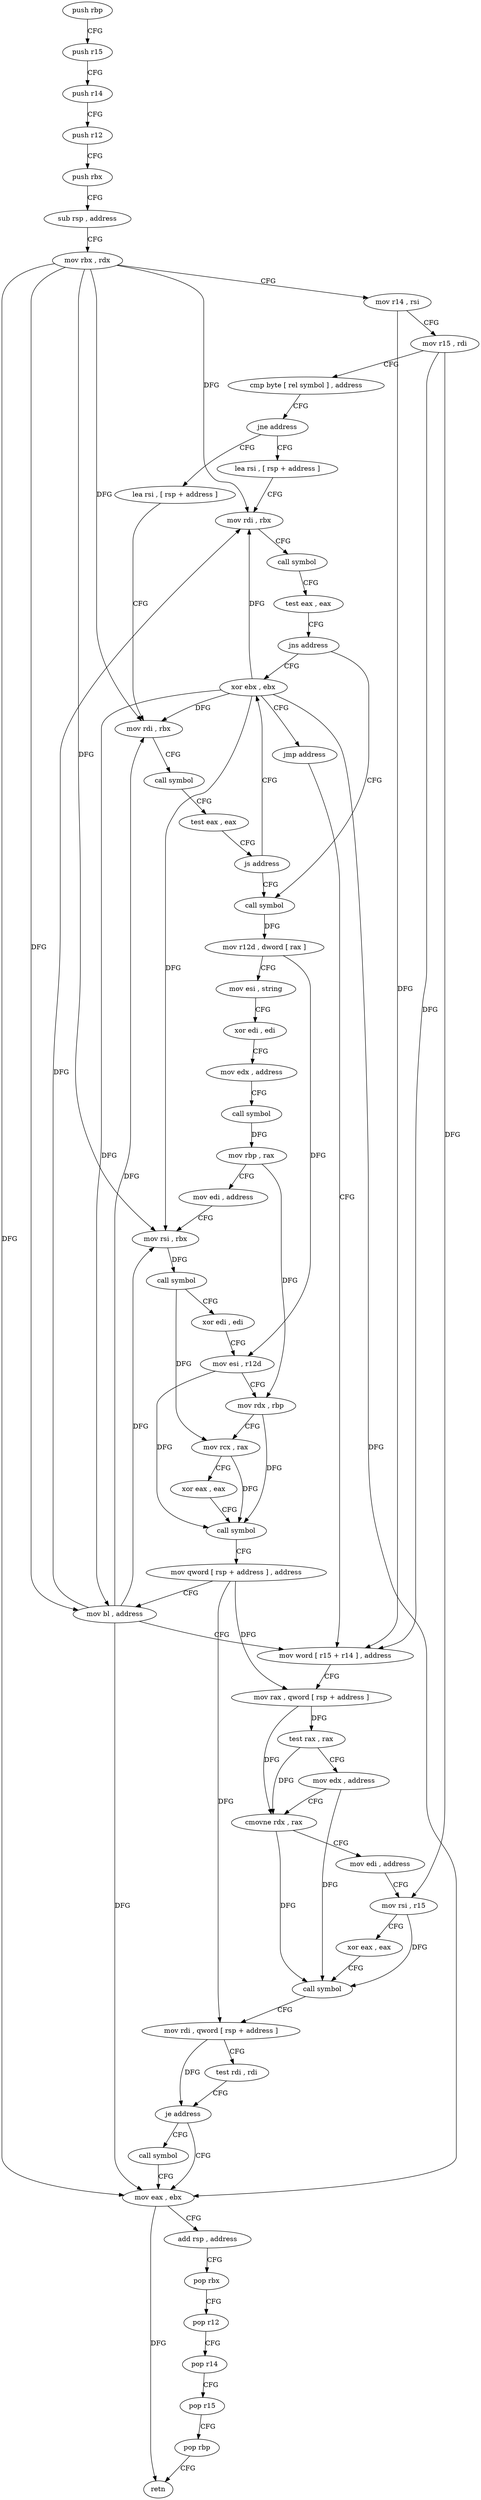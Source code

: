digraph "func" {
"4209600" [label = "push rbp" ]
"4209601" [label = "push r15" ]
"4209603" [label = "push r14" ]
"4209605" [label = "push r12" ]
"4209607" [label = "push rbx" ]
"4209608" [label = "sub rsp , address" ]
"4209612" [label = "mov rbx , rdx" ]
"4209615" [label = "mov r14 , rsi" ]
"4209618" [label = "mov r15 , rdi" ]
"4209621" [label = "cmp byte [ rel symbol ] , address" ]
"4209628" [label = "jne address" ]
"4209651" [label = "lea rsi , [ rsp + address ]" ]
"4209630" [label = "lea rsi , [ rsp + address ]" ]
"4209656" [label = "mov rdi , rbx" ]
"4209659" [label = "call symbol" ]
"4209664" [label = "test eax , eax" ]
"4209666" [label = "jns address" ]
"4209647" [label = "xor ebx , ebx" ]
"4209668" [label = "call symbol" ]
"4209635" [label = "mov rdi , rbx" ]
"4209638" [label = "call symbol" ]
"4209643" [label = "test eax , eax" ]
"4209645" [label = "js address" ]
"4209649" [label = "jmp address" ]
"4209738" [label = "mov word [ r15 + r14 ] , address" ]
"4209673" [label = "mov r12d , dword [ rax ]" ]
"4209676" [label = "mov esi , string" ]
"4209681" [label = "xor edi , edi" ]
"4209683" [label = "mov edx , address" ]
"4209688" [label = "call symbol" ]
"4209693" [label = "mov rbp , rax" ]
"4209696" [label = "mov edi , address" ]
"4209701" [label = "mov rsi , rbx" ]
"4209704" [label = "call symbol" ]
"4209709" [label = "xor edi , edi" ]
"4209711" [label = "mov esi , r12d" ]
"4209714" [label = "mov rdx , rbp" ]
"4209717" [label = "mov rcx , rax" ]
"4209720" [label = "xor eax , eax" ]
"4209722" [label = "call symbol" ]
"4209727" [label = "mov qword [ rsp + address ] , address" ]
"4209736" [label = "mov bl , address" ]
"4209745" [label = "mov rax , qword [ rsp + address ]" ]
"4209750" [label = "test rax , rax" ]
"4209753" [label = "mov edx , address" ]
"4209758" [label = "cmovne rdx , rax" ]
"4209762" [label = "mov edi , address" ]
"4209767" [label = "mov rsi , r15" ]
"4209770" [label = "xor eax , eax" ]
"4209772" [label = "call symbol" ]
"4209777" [label = "mov rdi , qword [ rsp + address ]" ]
"4209782" [label = "test rdi , rdi" ]
"4209785" [label = "je address" ]
"4209792" [label = "mov eax , ebx" ]
"4209787" [label = "call symbol" ]
"4209794" [label = "add rsp , address" ]
"4209798" [label = "pop rbx" ]
"4209799" [label = "pop r12" ]
"4209801" [label = "pop r14" ]
"4209803" [label = "pop r15" ]
"4209805" [label = "pop rbp" ]
"4209806" [label = "retn" ]
"4209600" -> "4209601" [ label = "CFG" ]
"4209601" -> "4209603" [ label = "CFG" ]
"4209603" -> "4209605" [ label = "CFG" ]
"4209605" -> "4209607" [ label = "CFG" ]
"4209607" -> "4209608" [ label = "CFG" ]
"4209608" -> "4209612" [ label = "CFG" ]
"4209612" -> "4209615" [ label = "CFG" ]
"4209612" -> "4209656" [ label = "DFG" ]
"4209612" -> "4209635" [ label = "DFG" ]
"4209612" -> "4209701" [ label = "DFG" ]
"4209612" -> "4209736" [ label = "DFG" ]
"4209612" -> "4209792" [ label = "DFG" ]
"4209615" -> "4209618" [ label = "CFG" ]
"4209615" -> "4209738" [ label = "DFG" ]
"4209618" -> "4209621" [ label = "CFG" ]
"4209618" -> "4209738" [ label = "DFG" ]
"4209618" -> "4209767" [ label = "DFG" ]
"4209621" -> "4209628" [ label = "CFG" ]
"4209628" -> "4209651" [ label = "CFG" ]
"4209628" -> "4209630" [ label = "CFG" ]
"4209651" -> "4209656" [ label = "CFG" ]
"4209630" -> "4209635" [ label = "CFG" ]
"4209656" -> "4209659" [ label = "CFG" ]
"4209659" -> "4209664" [ label = "CFG" ]
"4209664" -> "4209666" [ label = "CFG" ]
"4209666" -> "4209647" [ label = "CFG" ]
"4209666" -> "4209668" [ label = "CFG" ]
"4209647" -> "4209649" [ label = "CFG" ]
"4209647" -> "4209656" [ label = "DFG" ]
"4209647" -> "4209635" [ label = "DFG" ]
"4209647" -> "4209701" [ label = "DFG" ]
"4209647" -> "4209736" [ label = "DFG" ]
"4209647" -> "4209792" [ label = "DFG" ]
"4209668" -> "4209673" [ label = "DFG" ]
"4209635" -> "4209638" [ label = "CFG" ]
"4209638" -> "4209643" [ label = "CFG" ]
"4209643" -> "4209645" [ label = "CFG" ]
"4209645" -> "4209668" [ label = "CFG" ]
"4209645" -> "4209647" [ label = "CFG" ]
"4209649" -> "4209738" [ label = "CFG" ]
"4209738" -> "4209745" [ label = "CFG" ]
"4209673" -> "4209676" [ label = "CFG" ]
"4209673" -> "4209711" [ label = "DFG" ]
"4209676" -> "4209681" [ label = "CFG" ]
"4209681" -> "4209683" [ label = "CFG" ]
"4209683" -> "4209688" [ label = "CFG" ]
"4209688" -> "4209693" [ label = "DFG" ]
"4209693" -> "4209696" [ label = "CFG" ]
"4209693" -> "4209714" [ label = "DFG" ]
"4209696" -> "4209701" [ label = "CFG" ]
"4209701" -> "4209704" [ label = "DFG" ]
"4209704" -> "4209709" [ label = "CFG" ]
"4209704" -> "4209717" [ label = "DFG" ]
"4209709" -> "4209711" [ label = "CFG" ]
"4209711" -> "4209714" [ label = "CFG" ]
"4209711" -> "4209722" [ label = "DFG" ]
"4209714" -> "4209717" [ label = "CFG" ]
"4209714" -> "4209722" [ label = "DFG" ]
"4209717" -> "4209720" [ label = "CFG" ]
"4209717" -> "4209722" [ label = "DFG" ]
"4209720" -> "4209722" [ label = "CFG" ]
"4209722" -> "4209727" [ label = "CFG" ]
"4209727" -> "4209736" [ label = "CFG" ]
"4209727" -> "4209745" [ label = "DFG" ]
"4209727" -> "4209777" [ label = "DFG" ]
"4209736" -> "4209738" [ label = "CFG" ]
"4209736" -> "4209656" [ label = "DFG" ]
"4209736" -> "4209635" [ label = "DFG" ]
"4209736" -> "4209701" [ label = "DFG" ]
"4209736" -> "4209792" [ label = "DFG" ]
"4209745" -> "4209750" [ label = "DFG" ]
"4209745" -> "4209758" [ label = "DFG" ]
"4209750" -> "4209753" [ label = "CFG" ]
"4209750" -> "4209758" [ label = "DFG" ]
"4209753" -> "4209758" [ label = "CFG" ]
"4209753" -> "4209772" [ label = "DFG" ]
"4209758" -> "4209762" [ label = "CFG" ]
"4209758" -> "4209772" [ label = "DFG" ]
"4209762" -> "4209767" [ label = "CFG" ]
"4209767" -> "4209770" [ label = "CFG" ]
"4209767" -> "4209772" [ label = "DFG" ]
"4209770" -> "4209772" [ label = "CFG" ]
"4209772" -> "4209777" [ label = "CFG" ]
"4209777" -> "4209782" [ label = "CFG" ]
"4209777" -> "4209785" [ label = "DFG" ]
"4209782" -> "4209785" [ label = "CFG" ]
"4209785" -> "4209792" [ label = "CFG" ]
"4209785" -> "4209787" [ label = "CFG" ]
"4209792" -> "4209794" [ label = "CFG" ]
"4209792" -> "4209806" [ label = "DFG" ]
"4209787" -> "4209792" [ label = "CFG" ]
"4209794" -> "4209798" [ label = "CFG" ]
"4209798" -> "4209799" [ label = "CFG" ]
"4209799" -> "4209801" [ label = "CFG" ]
"4209801" -> "4209803" [ label = "CFG" ]
"4209803" -> "4209805" [ label = "CFG" ]
"4209805" -> "4209806" [ label = "CFG" ]
}
